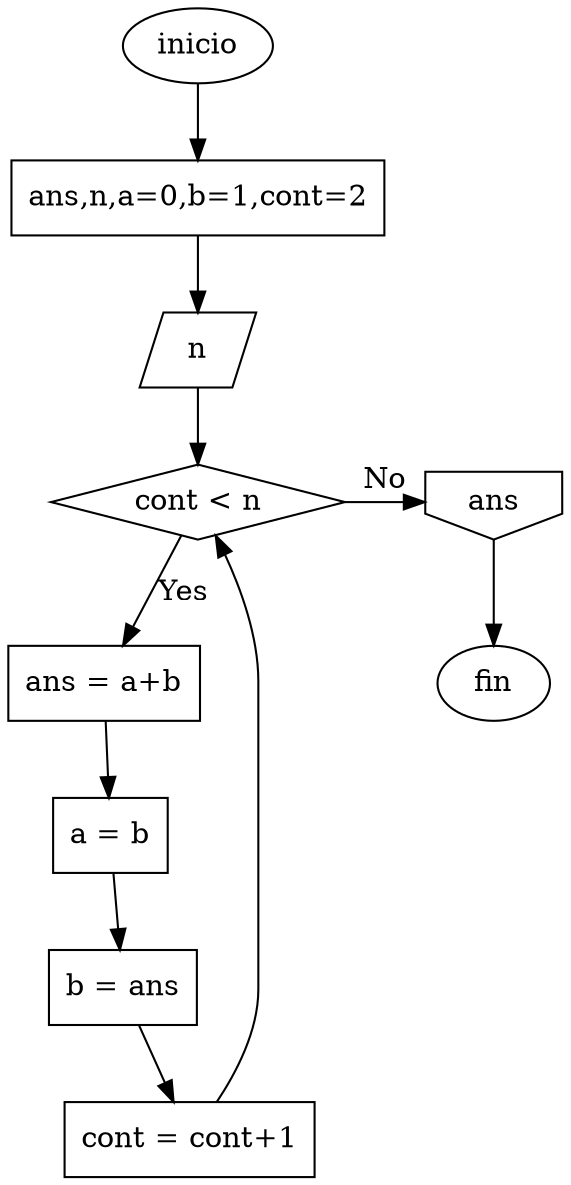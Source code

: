 digraph {
	0 [label=inicio shape=ellipse]
	2 [label="ans,n,a=0,b=1,cont=2" shape=box]
	0 -> 2
	4 [label=n shape=parallelogram]
	2 -> 4
	4 -> 6
	6 -> 18 [label=No]
	{
		rank=same
		6 [label="cont < n" shape=diamond]
		18 [label=ans shape=invhouse]
	}
	8 [label="ans = a+b" shape=box]
	6 -> 8 [label=Yes]
	10 [label="a = b" shape=box]
	8 -> 10
	12 [label="b = ans" shape=box]
	10 -> 12
	14 [label="cont = cont+1" shape=box]
	12 -> 14
	14 -> 6
	20 [label=fin shape=ellipse]
	18 -> 20
}
